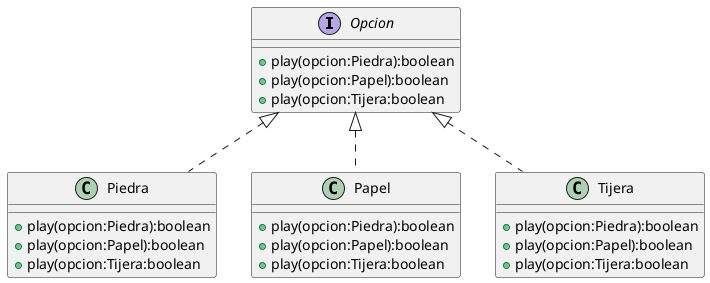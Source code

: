 @startuml
interface Opcion {
+play(opcion:Piedra):boolean
+play(opcion:Papel):boolean
+play(opcion:Tijera:boolean
}

class Piedra implements Opcion{
+play(opcion:Piedra):boolean
+play(opcion:Papel):boolean
+play(opcion:Tijera:boolean
}

class Papel implements Opcion{
+play(opcion:Piedra):boolean
+play(opcion:Papel):boolean
+play(opcion:Tijera:boolean
}

class Tijera implements Opcion{
+play(opcion:Piedra):boolean
+play(opcion:Papel):boolean
+play(opcion:Tijera:boolean
}

@enduml


@startuml
interface Opcion {
+play(opcion:Opcion):boolean
+jugarContraPiedra(opcion:Piedra):boolean
+jugarContraPapel(opcion:Papel):boolean
+jugarContraTijera(opcion:Tijera):boolean
}

class Piedra implements Opcion {
+play(opcion:Opcion):boolean
+jugarContraPiedra(opcion:Piedra):boolean
+jugarContraPapel(opcion:Papel):boolean
+jugarContraTijera(opcion:Tijera):boolean
}
class Papel implements Opcion {
+play(opcion:Opcion):boolean
+jugarContraPiedra(opcion:Piedra):boolean
+jugarContraPapel(opcion:Papel):boolean
+jugarContraTijera(opcion:Tijera):boolean
}
class Tijera implements Opcion {
+play(opcion:Opcion):boolean
+jugarContraPiedra(opcion:Piedra):boolean
+jugarContraPapel(opcion:Papel):boolean
+jugarContraTijera(opcion:Tijera):boolean
}
' En el play de cada clase, se le manda el mensaje a la opcion con el this como parametro
@enduml
